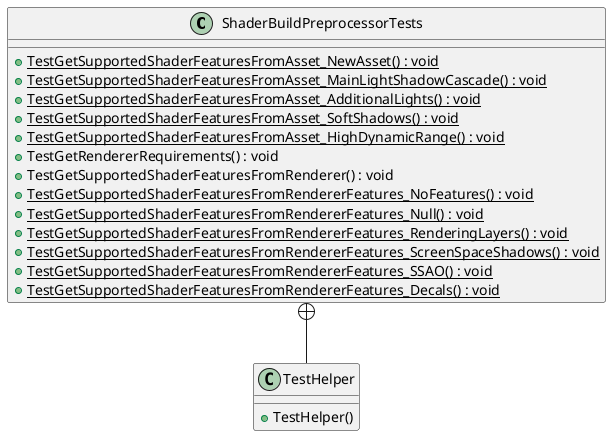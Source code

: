 @startuml
class ShaderBuildPreprocessorTests {
    + {static} TestGetSupportedShaderFeaturesFromAsset_NewAsset() : void
    + {static} TestGetSupportedShaderFeaturesFromAsset_MainLightShadowCascade() : void
    + {static} TestGetSupportedShaderFeaturesFromAsset_AdditionalLights() : void
    + {static} TestGetSupportedShaderFeaturesFromAsset_SoftShadows() : void
    + {static} TestGetSupportedShaderFeaturesFromAsset_HighDynamicRange() : void
    + TestGetRendererRequirements() : void
    + TestGetSupportedShaderFeaturesFromRenderer() : void
    + {static} TestGetSupportedShaderFeaturesFromRendererFeatures_NoFeatures() : void
    + {static} TestGetSupportedShaderFeaturesFromRendererFeatures_Null() : void
    + {static} TestGetSupportedShaderFeaturesFromRendererFeatures_RenderingLayers() : void
    + {static} TestGetSupportedShaderFeaturesFromRendererFeatures_ScreenSpaceShadows() : void
    + {static} TestGetSupportedShaderFeaturesFromRendererFeatures_SSAO() : void
    + {static} TestGetSupportedShaderFeaturesFromRendererFeatures_Decals() : void
}
class TestHelper {
    + TestHelper()
}
ShaderBuildPreprocessorTests +-- TestHelper
@enduml
